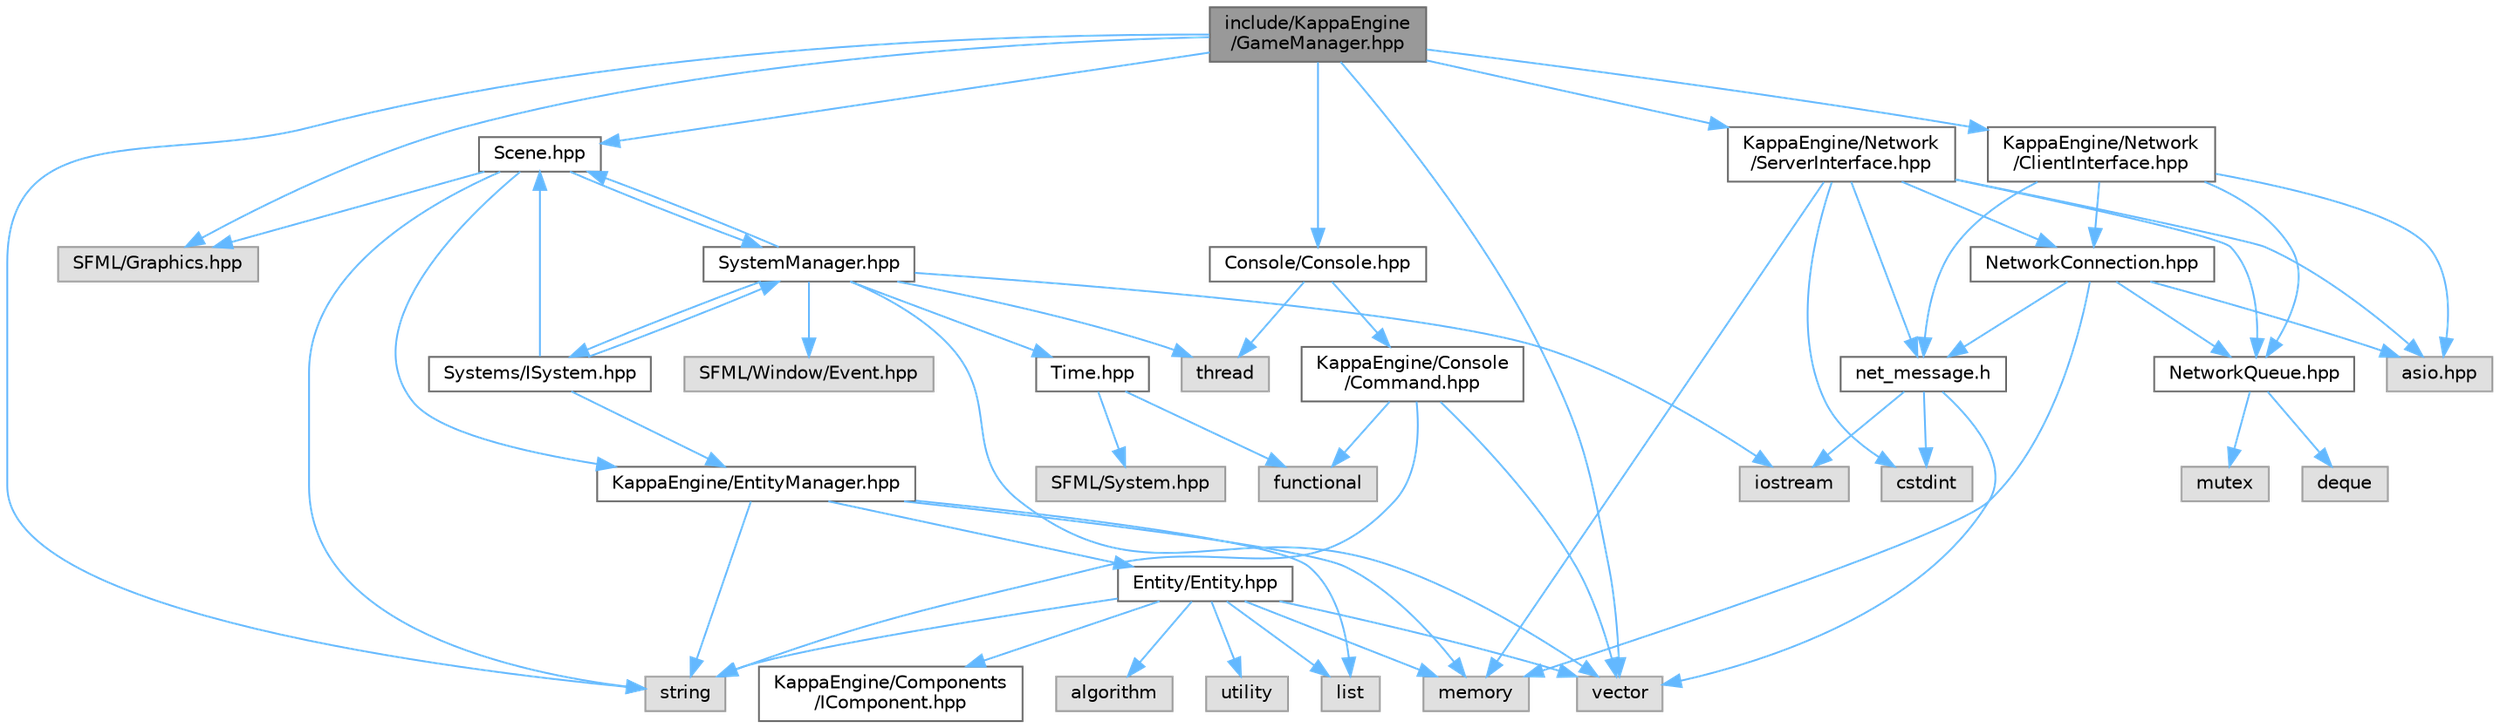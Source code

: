 digraph "include/KappaEngine/GameManager.hpp"
{
 // LATEX_PDF_SIZE
  bgcolor="transparent";
  edge [fontname=Helvetica,fontsize=10,labelfontname=Helvetica,labelfontsize=10];
  node [fontname=Helvetica,fontsize=10,shape=box,height=0.2,width=0.4];
  Node1 [label="include/KappaEngine\l/GameManager.hpp",height=0.2,width=0.4,color="gray40", fillcolor="grey60", style="filled", fontcolor="black",tooltip=" "];
  Node1 -> Node2 [color="steelblue1",style="solid"];
  Node2 [label="SFML/Graphics.hpp",height=0.2,width=0.4,color="grey60", fillcolor="#E0E0E0", style="filled",tooltip=" "];
  Node1 -> Node3 [color="steelblue1",style="solid"];
  Node3 [label="string",height=0.2,width=0.4,color="grey60", fillcolor="#E0E0E0", style="filled",tooltip=" "];
  Node1 -> Node4 [color="steelblue1",style="solid"];
  Node4 [label="vector",height=0.2,width=0.4,color="grey60", fillcolor="#E0E0E0", style="filled",tooltip=" "];
  Node1 -> Node5 [color="steelblue1",style="solid"];
  Node5 [label="Scene.hpp",height=0.2,width=0.4,color="grey40", fillcolor="white", style="filled",URL="$d0/d8f/_scene_8hpp.html",tooltip=" "];
  Node5 -> Node3 [color="steelblue1",style="solid"];
  Node5 -> Node2 [color="steelblue1",style="solid"];
  Node5 -> Node6 [color="steelblue1",style="solid"];
  Node6 [label="SystemManager.hpp",height=0.2,width=0.4,color="grey40", fillcolor="white", style="filled",URL="$d0/d80/_system_manager_8hpp.html",tooltip=" "];
  Node6 -> Node4 [color="steelblue1",style="solid"];
  Node6 -> Node7 [color="steelblue1",style="solid"];
  Node7 [label="thread",height=0.2,width=0.4,color="grey60", fillcolor="#E0E0E0", style="filled",tooltip=" "];
  Node6 -> Node8 [color="steelblue1",style="solid"];
  Node8 [label="iostream",height=0.2,width=0.4,color="grey60", fillcolor="#E0E0E0", style="filled",tooltip=" "];
  Node6 -> Node9 [color="steelblue1",style="solid"];
  Node9 [label="SFML/Window/Event.hpp",height=0.2,width=0.4,color="grey60", fillcolor="#E0E0E0", style="filled",tooltip=" "];
  Node6 -> Node10 [color="steelblue1",style="solid"];
  Node10 [label="Time.hpp",height=0.2,width=0.4,color="grey40", fillcolor="white", style="filled",URL="$d8/d3a/_time_8hpp.html",tooltip=" "];
  Node10 -> Node11 [color="steelblue1",style="solid"];
  Node11 [label="SFML/System.hpp",height=0.2,width=0.4,color="grey60", fillcolor="#E0E0E0", style="filled",tooltip=" "];
  Node10 -> Node12 [color="steelblue1",style="solid"];
  Node12 [label="functional",height=0.2,width=0.4,color="grey60", fillcolor="#E0E0E0", style="filled",tooltip=" "];
  Node6 -> Node13 [color="steelblue1",style="solid"];
  Node13 [label="Systems/ISystem.hpp",height=0.2,width=0.4,color="grey40", fillcolor="white", style="filled",URL="$db/df7/_i_system_8hpp.html",tooltip=" "];
  Node13 -> Node14 [color="steelblue1",style="solid"];
  Node14 [label="KappaEngine/EntityManager.hpp",height=0.2,width=0.4,color="grey40", fillcolor="white", style="filled",URL="$da/d7b/_entity_manager_8hpp.html",tooltip=" "];
  Node14 -> Node15 [color="steelblue1",style="solid"];
  Node15 [label="list",height=0.2,width=0.4,color="grey60", fillcolor="#E0E0E0", style="filled",tooltip=" "];
  Node14 -> Node3 [color="steelblue1",style="solid"];
  Node14 -> Node16 [color="steelblue1",style="solid"];
  Node16 [label="memory",height=0.2,width=0.4,color="grey60", fillcolor="#E0E0E0", style="filled",tooltip=" "];
  Node14 -> Node17 [color="steelblue1",style="solid"];
  Node17 [label="Entity/Entity.hpp",height=0.2,width=0.4,color="grey40", fillcolor="white", style="filled",URL="$d2/db6/_entity_8hpp.html",tooltip=" "];
  Node17 -> Node15 [color="steelblue1",style="solid"];
  Node17 -> Node3 [color="steelblue1",style="solid"];
  Node17 -> Node4 [color="steelblue1",style="solid"];
  Node17 -> Node16 [color="steelblue1",style="solid"];
  Node17 -> Node18 [color="steelblue1",style="solid"];
  Node18 [label="algorithm",height=0.2,width=0.4,color="grey60", fillcolor="#E0E0E0", style="filled",tooltip=" "];
  Node17 -> Node19 [color="steelblue1",style="solid"];
  Node19 [label="utility",height=0.2,width=0.4,color="grey60", fillcolor="#E0E0E0", style="filled",tooltip=" "];
  Node17 -> Node20 [color="steelblue1",style="solid"];
  Node20 [label="KappaEngine/Components\l/IComponent.hpp",height=0.2,width=0.4,color="grey40", fillcolor="white", style="filled",URL="$df/dec/_i_component_8hpp.html",tooltip=" "];
  Node13 -> Node5 [color="steelblue1",style="solid"];
  Node13 -> Node6 [color="steelblue1",style="solid"];
  Node6 -> Node5 [color="steelblue1",style="solid"];
  Node5 -> Node14 [color="steelblue1",style="solid"];
  Node1 -> Node21 [color="steelblue1",style="solid"];
  Node21 [label="Console/Console.hpp",height=0.2,width=0.4,color="grey40", fillcolor="white", style="filled",URL="$d1/d3c/_console_8hpp.html",tooltip=" "];
  Node21 -> Node7 [color="steelblue1",style="solid"];
  Node21 -> Node22 [color="steelblue1",style="solid"];
  Node22 [label="KappaEngine/Console\l/Command.hpp",height=0.2,width=0.4,color="grey40", fillcolor="white", style="filled",URL="$da/dc0/_command_8hpp.html",tooltip=" "];
  Node22 -> Node3 [color="steelblue1",style="solid"];
  Node22 -> Node4 [color="steelblue1",style="solid"];
  Node22 -> Node12 [color="steelblue1",style="solid"];
  Node1 -> Node23 [color="steelblue1",style="solid"];
  Node23 [label="KappaEngine/Network\l/ServerInterface.hpp",height=0.2,width=0.4,color="grey40", fillcolor="white", style="filled",URL="$db/d0f/_server_interface_8hpp.html",tooltip=" "];
  Node23 -> Node24 [color="steelblue1",style="solid"];
  Node24 [label="cstdint",height=0.2,width=0.4,color="grey60", fillcolor="#E0E0E0", style="filled",tooltip=" "];
  Node23 -> Node16 [color="steelblue1",style="solid"];
  Node23 -> Node25 [color="steelblue1",style="solid"];
  Node25 [label="asio.hpp",height=0.2,width=0.4,color="grey60", fillcolor="#E0E0E0", style="filled",tooltip=" "];
  Node23 -> Node26 [color="steelblue1",style="solid"];
  Node26 [label="net_message.h",height=0.2,width=0.4,color="grey40", fillcolor="white", style="filled",URL="$d2/d73/net__message_8h.html",tooltip=" "];
  Node26 -> Node24 [color="steelblue1",style="solid"];
  Node26 -> Node4 [color="steelblue1",style="solid"];
  Node26 -> Node8 [color="steelblue1",style="solid"];
  Node23 -> Node27 [color="steelblue1",style="solid"];
  Node27 [label="NetworkConnection.hpp",height=0.2,width=0.4,color="grey40", fillcolor="white", style="filled",URL="$d2/d69/_network_connection_8hpp.html",tooltip=" "];
  Node27 -> Node16 [color="steelblue1",style="solid"];
  Node27 -> Node25 [color="steelblue1",style="solid"];
  Node27 -> Node26 [color="steelblue1",style="solid"];
  Node27 -> Node28 [color="steelblue1",style="solid"];
  Node28 [label="NetworkQueue.hpp",height=0.2,width=0.4,color="grey40", fillcolor="white", style="filled",URL="$dd/d5f/_network_queue_8hpp.html",tooltip=" "];
  Node28 -> Node29 [color="steelblue1",style="solid"];
  Node29 [label="deque",height=0.2,width=0.4,color="grey60", fillcolor="#E0E0E0", style="filled",tooltip=" "];
  Node28 -> Node30 [color="steelblue1",style="solid"];
  Node30 [label="mutex",height=0.2,width=0.4,color="grey60", fillcolor="#E0E0E0", style="filled",tooltip=" "];
  Node23 -> Node28 [color="steelblue1",style="solid"];
  Node1 -> Node31 [color="steelblue1",style="solid"];
  Node31 [label="KappaEngine/Network\l/ClientInterface.hpp",height=0.2,width=0.4,color="grey40", fillcolor="white", style="filled",URL="$db/d9e/_client_interface_8hpp.html",tooltip=" "];
  Node31 -> Node25 [color="steelblue1",style="solid"];
  Node31 -> Node28 [color="steelblue1",style="solid"];
  Node31 -> Node26 [color="steelblue1",style="solid"];
  Node31 -> Node27 [color="steelblue1",style="solid"];
}
